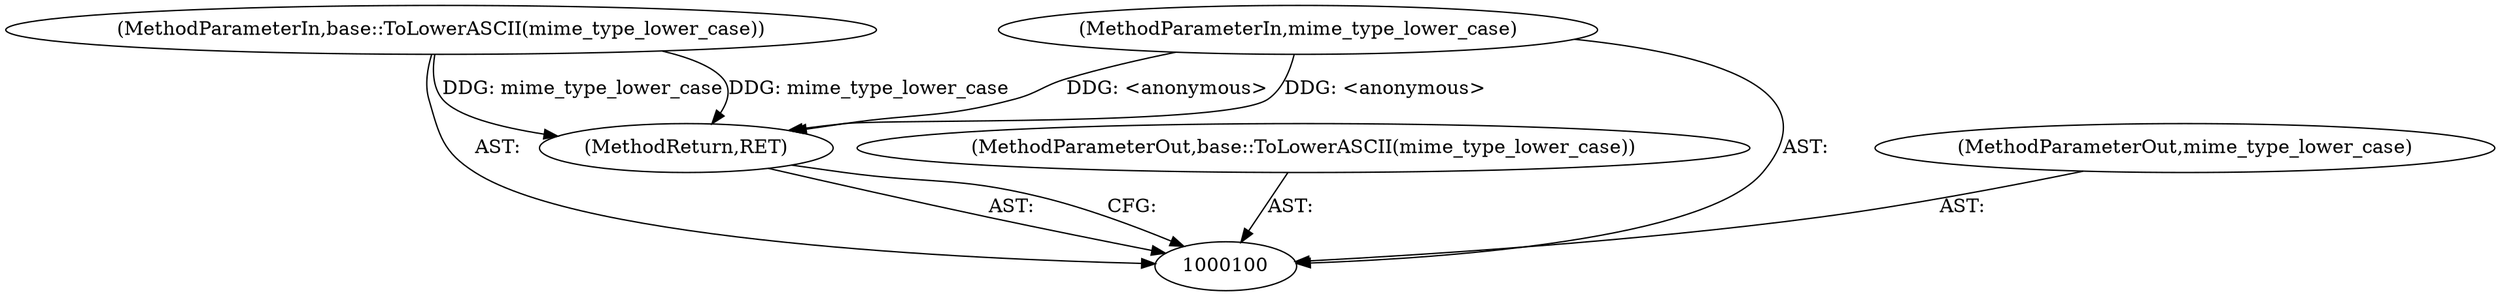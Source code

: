 digraph "0_Chrome_2fb4f2c9c461551d43fdfa28ef4c960da81a47dd_1" {
"1000101" [label="(MethodParameterIn,base::ToLowerASCII(mime_type_lower_case))"];
"1000113" [label="(MethodParameterOut,base::ToLowerASCII(mime_type_lower_case))"];
"1000104" [label="(MethodReturn,RET)"];
"1000102" [label="(MethodParameterIn,mime_type_lower_case)"];
"1000114" [label="(MethodParameterOut,mime_type_lower_case)"];
"1000101" -> "1000100"  [label="AST: "];
"1000101" -> "1000104"  [label="DDG: mime_type_lower_case"];
"1000113" -> "1000100"  [label="AST: "];
"1000104" -> "1000100"  [label="AST: "];
"1000104" -> "1000100"  [label="CFG: "];
"1000102" -> "1000104"  [label="DDG: <anonymous>"];
"1000101" -> "1000104"  [label="DDG: mime_type_lower_case"];
"1000102" -> "1000100"  [label="AST: "];
"1000102" -> "1000104"  [label="DDG: <anonymous>"];
"1000114" -> "1000100"  [label="AST: "];
}
